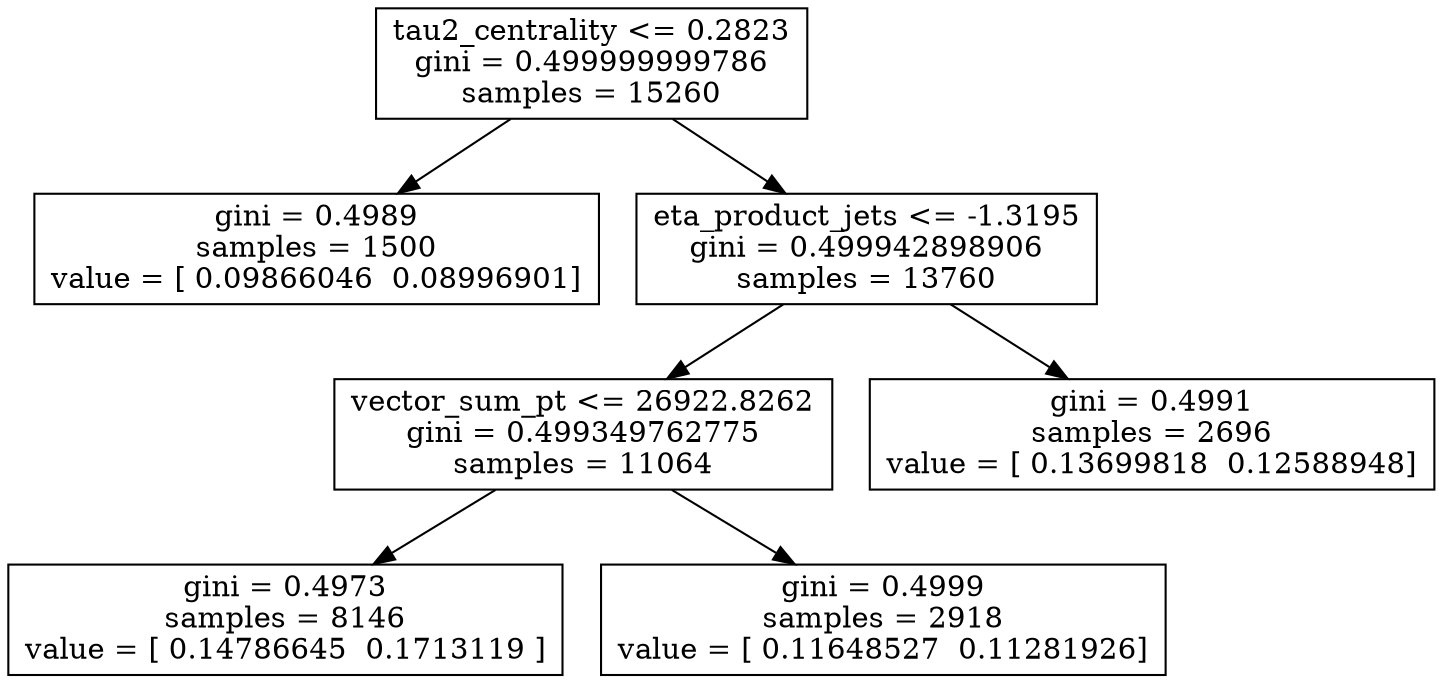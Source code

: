 digraph Tree {
0 [label="tau2_centrality <= 0.2823\ngini = 0.499999999786\nsamples = 15260", shape="box"] ;
1 [label="gini = 0.4989\nsamples = 1500\nvalue = [ 0.09866046  0.08996901]", shape="box"] ;
0 -> 1 ;
2 [label="eta_product_jets <= -1.3195\ngini = 0.499942898906\nsamples = 13760", shape="box"] ;
0 -> 2 ;
3 [label="vector_sum_pt <= 26922.8262\ngini = 0.499349762775\nsamples = 11064", shape="box"] ;
2 -> 3 ;
4 [label="gini = 0.4973\nsamples = 8146\nvalue = [ 0.14786645  0.1713119 ]", shape="box"] ;
3 -> 4 ;
5 [label="gini = 0.4999\nsamples = 2918\nvalue = [ 0.11648527  0.11281926]", shape="box"] ;
3 -> 5 ;
6 [label="gini = 0.4991\nsamples = 2696\nvalue = [ 0.13699818  0.12588948]", shape="box"] ;
2 -> 6 ;
}